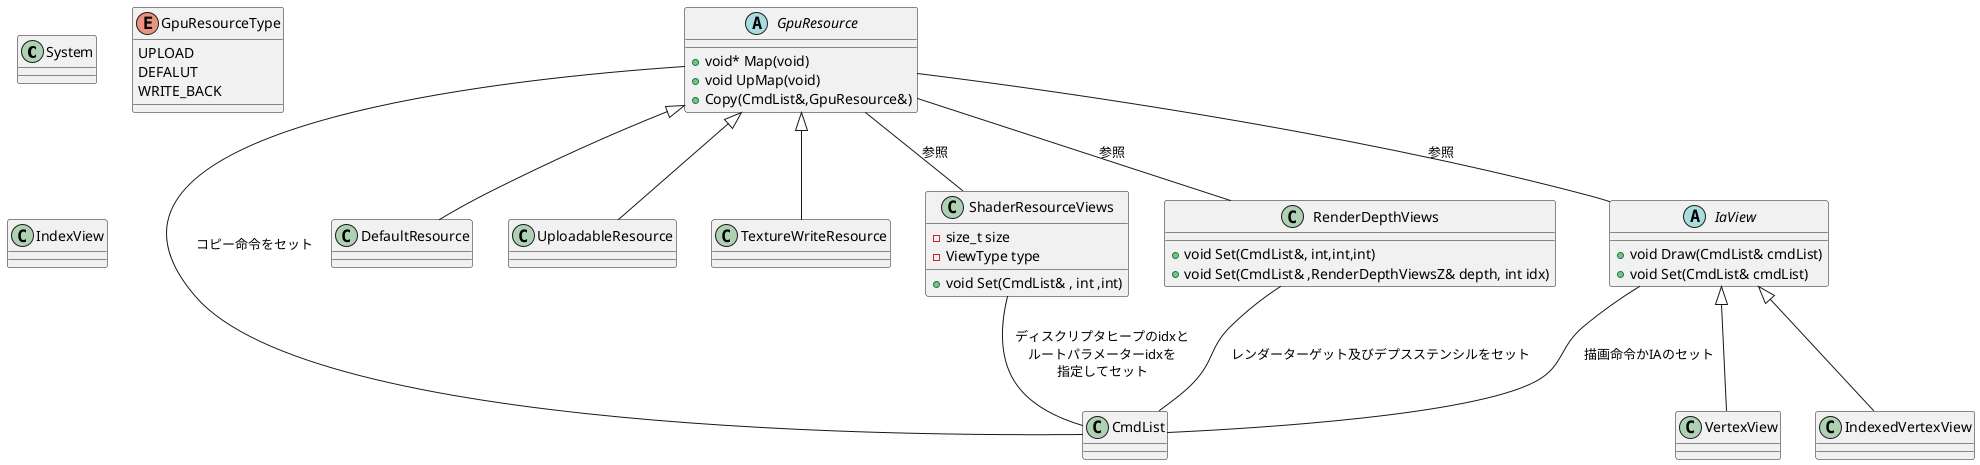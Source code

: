 @startuml クラス図

class System
{

}

class CmdList
{
}

enum GpuResourceType
{
    UPLOAD
    DEFALUT
    WRITE_BACK
}

abstract class GpuResource
{
   +void* Map(void)
   +void UpMap(void)
   +Copy(CmdList&,GpuResource&)
}

GpuResource -- CmdList : コピー命令をセット

class DefaultResource
{

}

class UploadableResource
{

}

class TextureWriteResource
{

}

GpuResource <|-- DefaultResource
GpuResource <|-- UploadableResource
GpuResource <|-- TextureWriteResource



class VertexView
{

}

class IndexView
{

}

abstract class IaView
{

    +void Draw(CmdList& cmdList)
    +void Set(CmdList& cmdList)
}



IaView <|-- VertexView
IaView <|-- IndexedVertexView
IaView -- CmdList : 描画命令かIAのセット



class ShaderResourceViews
{
    +void Set(CmdList& , int ,int)
    -size_t size
    -ViewType type
}


class RenderDepthViews
{
   +void Set(CmdList&, int,int,int)
   +void Set(CmdList& ,RenderDepthViewsZ& depth, int idx)
}


GpuResource -- ShaderResourceViews : 参照
GpuResource -- IaView : 参照
GpuResource -- RenderDepthViews: 参照
ShaderResourceViews -- CmdList : ディスクリプタヒープのidxと\nルートパラメーターidxを\n指定してセット
RenderDepthViews -- CmdList : レンダーターゲット及びデプスステンシルをセット

@enduml